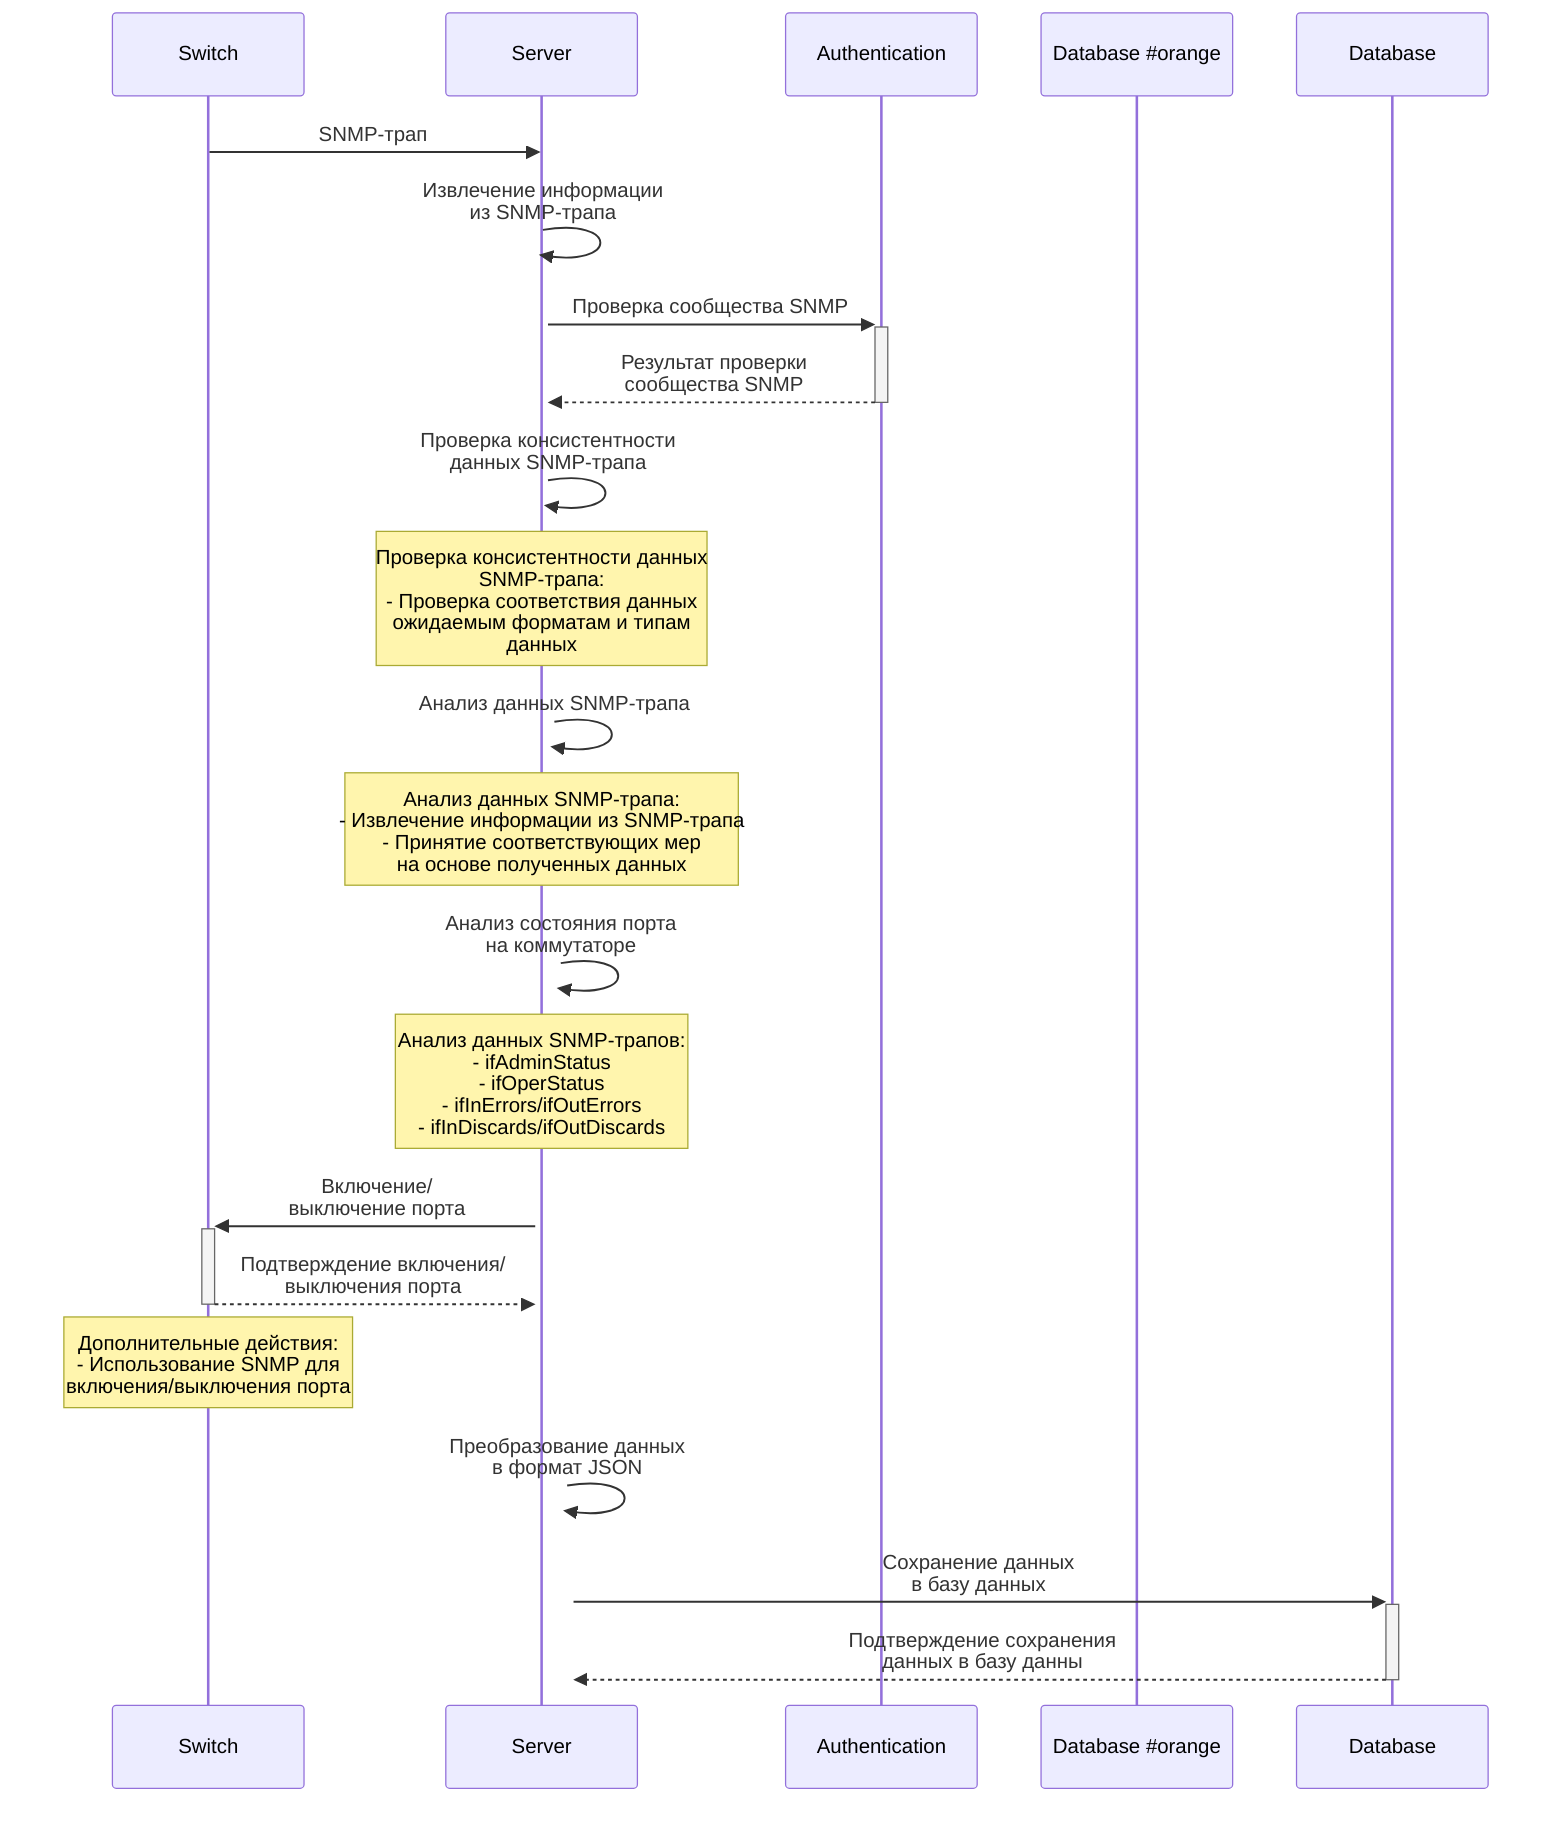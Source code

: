 sequenceDiagram
participant Switch
participant Server
participant Authentication
participant Database #orange

Switch->>Server: SNMP-трап
Server->>+Server: Извлечение информации<br>из SNMP-трапа
Server->>+Authentication: Проверка сообщества SNMP
Authentication-->>-Server: Результат проверки<br>сообщества SNMP
Server->>+Server: Проверка консистентности<br>данных SNMP-трапа
Note over Server: Проверка консистентности данных<br>SNMP-трапа:<br>- Проверка соответствия данных<br>ожидаемым форматам и типам<br>данных
Server->>+Server: Анализ данных SNMP-трапа
Note over Server: Анализ данных SNMP-трапа:<br>- Извлечение информации из SNMP-трапа<br>- Принятие соответствующих мер<br>на основе полученных данных
Server->>+Server: Анализ состояния порта<br>на коммутаторе
Note over Server: Анализ данных SNMP-трапов:<br>- ifAdminStatus<br>- ifOperStatus<br>- ifInErrors/ifOutErrors<br>- ifInDiscards/ifOutDiscards

Server->>+Switch: Включение/<br>выключение порта
Switch-->>-Server: Подтверждение включения/<br>выключения порта
Note over Switch: Дополнительные действия:<br>- Использование SNMP для<br>включения/выключения порта
Server->>+Server: Преобразование данных<br>в формат JSON
Server->>+Database: Сохранение данных<br>в базу данных
Database-->>-Server: Подтверждение сохранения<br>данных в базу данны